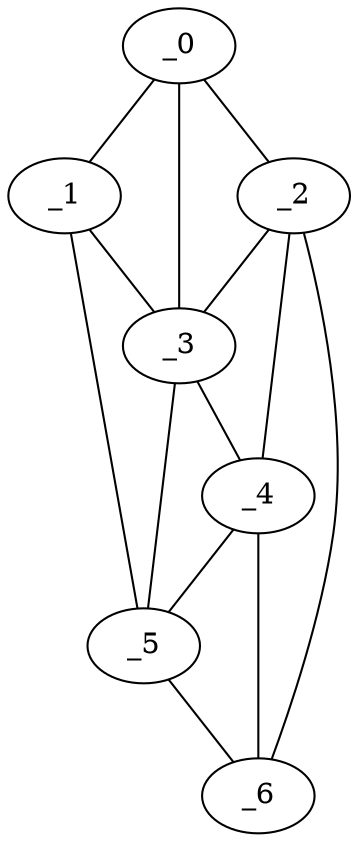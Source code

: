graph "obj25__235.gxl" {
	_0	 [x=4,
		y=27];
	_1	 [x=5,
		y=34];
	_0 -- _1	 [valence=1];
	_2	 [x=8,
		y=19];
	_0 -- _2	 [valence=1];
	_3	 [x=14,
		y=33];
	_0 -- _3	 [valence=1];
	_1 -- _3	 [valence=2];
	_5	 [x=123,
		y=33];
	_1 -- _5	 [valence=1];
	_2 -- _3	 [valence=2];
	_4	 [x=115,
		y=32];
	_2 -- _4	 [valence=1];
	_6	 [x=125,
		y=24];
	_2 -- _6	 [valence=1];
	_3 -- _4	 [valence=2];
	_3 -- _5	 [valence=2];
	_4 -- _5	 [valence=1];
	_4 -- _6	 [valence=2];
	_5 -- _6	 [valence=1];
}
